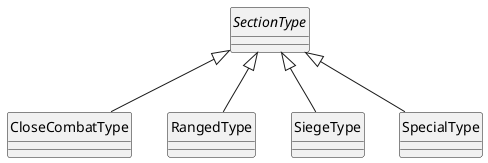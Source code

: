 @startuml

skinparam monochrome true
hide circle
skinparam classAttributeIconSize 0


abstract class SectionType
class CloseCombatType
class RangedType
class SiegeType
class SpecialType

SectionType <|-- SpecialType
SectionType <|-- CloseCombatType
SectionType <|-- RangedType
SectionType <|-- SiegeType

@enduml